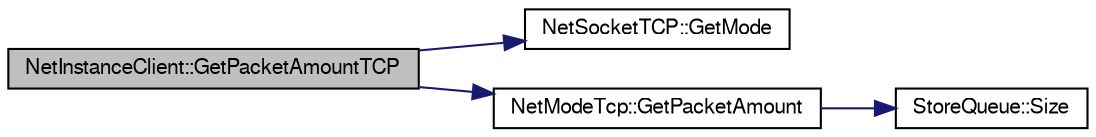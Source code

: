 digraph G
{
  edge [fontname="FreeSans",fontsize="10",labelfontname="FreeSans",labelfontsize="10"];
  node [fontname="FreeSans",fontsize="10",shape=record];
  rankdir=LR;
  Node1 [label="NetInstanceClient::GetPacketAmountTCP",height=0.2,width=0.4,color="black", fillcolor="grey75", style="filled" fontcolor="black"];
  Node1 -> Node2 [color="midnightblue",fontsize="10",style="solid",fontname="FreeSans"];
  Node2 [label="NetSocketTCP::GetMode",height=0.2,width=0.4,color="black", fillcolor="white", style="filled",URL="$class_net_socket_t_c_p.html#ad528efe4a16f0a110f488820d7abbc89"];
  Node1 -> Node3 [color="midnightblue",fontsize="10",style="solid",fontname="FreeSans"];
  Node3 [label="NetModeTcp::GetPacketAmount",height=0.2,width=0.4,color="black", fillcolor="white", style="filled",URL="$class_net_mode_tcp.html#a269a6b59b105b0048acc16217a9e55ed"];
  Node3 -> Node4 [color="midnightblue",fontsize="10",style="solid",fontname="FreeSans"];
  Node4 [label="StoreQueue::Size",height=0.2,width=0.4,color="black", fillcolor="white", style="filled",URL="$class_store_queue.html#a69b4ffee7bd2200c74eec51f5b9b5e6d"];
}
